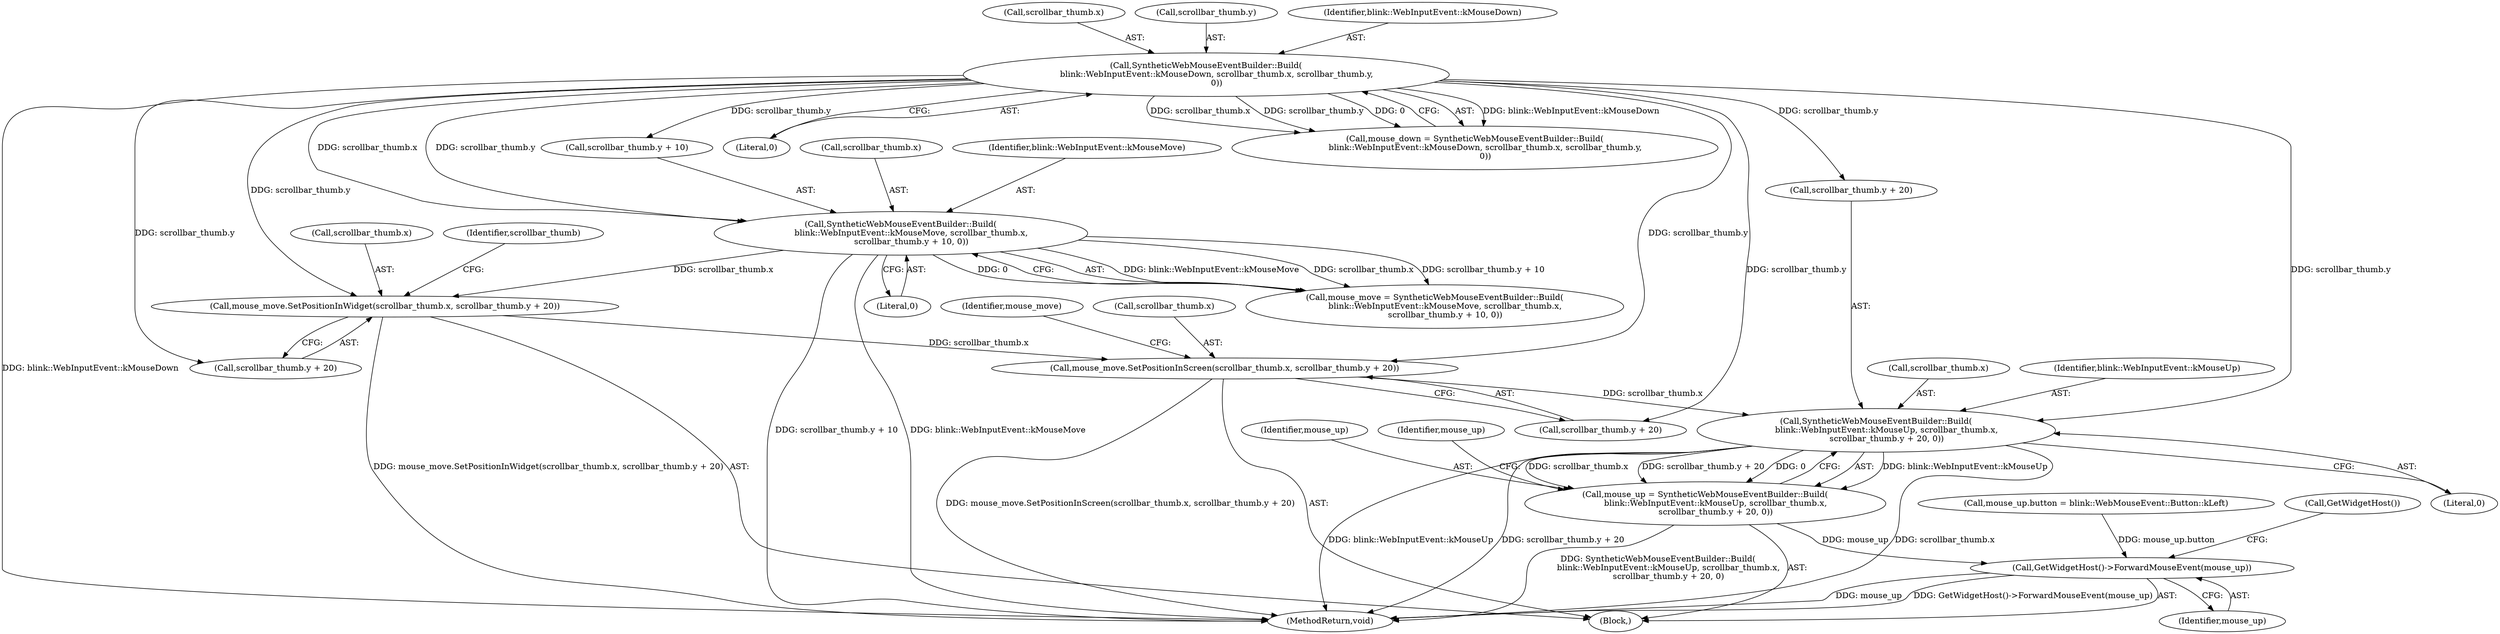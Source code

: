 digraph "1_Chrome_14f2111f9cec919a450115ce4914f228effca58e_1@API" {
"1000149" [label="(Call,mouse_move.SetPositionInWidget(scrollbar_thumb.x, scrollbar_thumb.y + 20))"];
"1000127" [label="(Call,SyntheticWebMouseEventBuilder::Build(\n        blink::WebInputEvent::kMouseMove, scrollbar_thumb.x,\n        scrollbar_thumb.y + 10, 0))"];
"1000106" [label="(Call,SyntheticWebMouseEventBuilder::Build(\n        blink::WebInputEvent::kMouseDown, scrollbar_thumb.x, scrollbar_thumb.y,\n        0))"];
"1000158" [label="(Call,mouse_move.SetPositionInScreen(scrollbar_thumb.x, scrollbar_thumb.y + 20))"];
"1000174" [label="(Call,SyntheticWebMouseEventBuilder::Build(\n        blink::WebInputEvent::kMouseUp, scrollbar_thumb.x,\n        scrollbar_thumb.y + 20, 0))"];
"1000172" [label="(Call,mouse_up = SyntheticWebMouseEventBuilder::Build(\n        blink::WebInputEvent::kMouseUp, scrollbar_thumb.x,\n        scrollbar_thumb.y + 20, 0))"];
"1000192" [label="(Call,GetWidgetHost()->ForwardMouseEvent(mouse_up))"];
"1000108" [label="(Call,scrollbar_thumb.x)"];
"1000184" [label="(Literal,0)"];
"1000111" [label="(Call,scrollbar_thumb.y)"];
"1000125" [label="(Call,mouse_move = SyntheticWebMouseEventBuilder::Build(\n        blink::WebInputEvent::kMouseMove, scrollbar_thumb.x,\n        scrollbar_thumb.y + 10, 0))"];
"1000106" [label="(Call,SyntheticWebMouseEventBuilder::Build(\n        blink::WebInputEvent::kMouseDown, scrollbar_thumb.x, scrollbar_thumb.y,\n        0))"];
"1000101" [label="(Block,)"];
"1000179" [label="(Call,scrollbar_thumb.y + 20)"];
"1000114" [label="(Literal,0)"];
"1000127" [label="(Call,SyntheticWebMouseEventBuilder::Build(\n        blink::WebInputEvent::kMouseMove, scrollbar_thumb.x,\n        scrollbar_thumb.y + 10, 0))"];
"1000174" [label="(Call,SyntheticWebMouseEventBuilder::Build(\n        blink::WebInputEvent::kMouseUp, scrollbar_thumb.x,\n        scrollbar_thumb.y + 20, 0))"];
"1000193" [label="(Identifier,mouse_up)"];
"1000173" [label="(Identifier,mouse_up)"];
"1000129" [label="(Call,scrollbar_thumb.x)"];
"1000137" [label="(Literal,0)"];
"1000168" [label="(Identifier,mouse_move)"];
"1000176" [label="(Call,scrollbar_thumb.x)"];
"1000150" [label="(Call,scrollbar_thumb.x)"];
"1000187" [label="(Identifier,mouse_up)"];
"1000159" [label="(Call,scrollbar_thumb.x)"];
"1000128" [label="(Identifier,blink::WebInputEvent::kMouseMove)"];
"1000149" [label="(Call,mouse_move.SetPositionInWidget(scrollbar_thumb.x, scrollbar_thumb.y + 20))"];
"1000175" [label="(Identifier,blink::WebInputEvent::kMouseUp)"];
"1000172" [label="(Call,mouse_up = SyntheticWebMouseEventBuilder::Build(\n        blink::WebInputEvent::kMouseUp, scrollbar_thumb.x,\n        scrollbar_thumb.y + 20, 0))"];
"1000192" [label="(Call,GetWidgetHost()->ForwardMouseEvent(mouse_up))"];
"1000158" [label="(Call,mouse_move.SetPositionInScreen(scrollbar_thumb.x, scrollbar_thumb.y + 20))"];
"1000195" [label="(Call,GetWidgetHost())"];
"1000107" [label="(Identifier,blink::WebInputEvent::kMouseDown)"];
"1000185" [label="(Call,mouse_up.button = blink::WebMouseEvent::Button::kLeft)"];
"1000261" [label="(MethodReturn,void)"];
"1000160" [label="(Identifier,scrollbar_thumb)"];
"1000162" [label="(Call,scrollbar_thumb.y + 20)"];
"1000104" [label="(Call,mouse_down = SyntheticWebMouseEventBuilder::Build(\n        blink::WebInputEvent::kMouseDown, scrollbar_thumb.x, scrollbar_thumb.y,\n        0))"];
"1000132" [label="(Call,scrollbar_thumb.y + 10)"];
"1000153" [label="(Call,scrollbar_thumb.y + 20)"];
"1000149" -> "1000101"  [label="AST: "];
"1000149" -> "1000153"  [label="CFG: "];
"1000150" -> "1000149"  [label="AST: "];
"1000153" -> "1000149"  [label="AST: "];
"1000160" -> "1000149"  [label="CFG: "];
"1000149" -> "1000261"  [label="DDG: mouse_move.SetPositionInWidget(scrollbar_thumb.x, scrollbar_thumb.y + 20)"];
"1000127" -> "1000149"  [label="DDG: scrollbar_thumb.x"];
"1000106" -> "1000149"  [label="DDG: scrollbar_thumb.y"];
"1000149" -> "1000158"  [label="DDG: scrollbar_thumb.x"];
"1000127" -> "1000125"  [label="AST: "];
"1000127" -> "1000137"  [label="CFG: "];
"1000128" -> "1000127"  [label="AST: "];
"1000129" -> "1000127"  [label="AST: "];
"1000132" -> "1000127"  [label="AST: "];
"1000137" -> "1000127"  [label="AST: "];
"1000125" -> "1000127"  [label="CFG: "];
"1000127" -> "1000261"  [label="DDG: scrollbar_thumb.y + 10"];
"1000127" -> "1000261"  [label="DDG: blink::WebInputEvent::kMouseMove"];
"1000127" -> "1000125"  [label="DDG: blink::WebInputEvent::kMouseMove"];
"1000127" -> "1000125"  [label="DDG: scrollbar_thumb.x"];
"1000127" -> "1000125"  [label="DDG: scrollbar_thumb.y + 10"];
"1000127" -> "1000125"  [label="DDG: 0"];
"1000106" -> "1000127"  [label="DDG: scrollbar_thumb.x"];
"1000106" -> "1000127"  [label="DDG: scrollbar_thumb.y"];
"1000106" -> "1000104"  [label="AST: "];
"1000106" -> "1000114"  [label="CFG: "];
"1000107" -> "1000106"  [label="AST: "];
"1000108" -> "1000106"  [label="AST: "];
"1000111" -> "1000106"  [label="AST: "];
"1000114" -> "1000106"  [label="AST: "];
"1000104" -> "1000106"  [label="CFG: "];
"1000106" -> "1000261"  [label="DDG: blink::WebInputEvent::kMouseDown"];
"1000106" -> "1000104"  [label="DDG: blink::WebInputEvent::kMouseDown"];
"1000106" -> "1000104"  [label="DDG: scrollbar_thumb.x"];
"1000106" -> "1000104"  [label="DDG: scrollbar_thumb.y"];
"1000106" -> "1000104"  [label="DDG: 0"];
"1000106" -> "1000132"  [label="DDG: scrollbar_thumb.y"];
"1000106" -> "1000153"  [label="DDG: scrollbar_thumb.y"];
"1000106" -> "1000158"  [label="DDG: scrollbar_thumb.y"];
"1000106" -> "1000162"  [label="DDG: scrollbar_thumb.y"];
"1000106" -> "1000174"  [label="DDG: scrollbar_thumb.y"];
"1000106" -> "1000179"  [label="DDG: scrollbar_thumb.y"];
"1000158" -> "1000101"  [label="AST: "];
"1000158" -> "1000162"  [label="CFG: "];
"1000159" -> "1000158"  [label="AST: "];
"1000162" -> "1000158"  [label="AST: "];
"1000168" -> "1000158"  [label="CFG: "];
"1000158" -> "1000261"  [label="DDG: mouse_move.SetPositionInScreen(scrollbar_thumb.x, scrollbar_thumb.y + 20)"];
"1000158" -> "1000174"  [label="DDG: scrollbar_thumb.x"];
"1000174" -> "1000172"  [label="AST: "];
"1000174" -> "1000184"  [label="CFG: "];
"1000175" -> "1000174"  [label="AST: "];
"1000176" -> "1000174"  [label="AST: "];
"1000179" -> "1000174"  [label="AST: "];
"1000184" -> "1000174"  [label="AST: "];
"1000172" -> "1000174"  [label="CFG: "];
"1000174" -> "1000261"  [label="DDG: scrollbar_thumb.y + 20"];
"1000174" -> "1000261"  [label="DDG: scrollbar_thumb.x"];
"1000174" -> "1000261"  [label="DDG: blink::WebInputEvent::kMouseUp"];
"1000174" -> "1000172"  [label="DDG: blink::WebInputEvent::kMouseUp"];
"1000174" -> "1000172"  [label="DDG: scrollbar_thumb.x"];
"1000174" -> "1000172"  [label="DDG: scrollbar_thumb.y + 20"];
"1000174" -> "1000172"  [label="DDG: 0"];
"1000172" -> "1000101"  [label="AST: "];
"1000173" -> "1000172"  [label="AST: "];
"1000187" -> "1000172"  [label="CFG: "];
"1000172" -> "1000261"  [label="DDG: SyntheticWebMouseEventBuilder::Build(\n        blink::WebInputEvent::kMouseUp, scrollbar_thumb.x,\n        scrollbar_thumb.y + 20, 0)"];
"1000172" -> "1000192"  [label="DDG: mouse_up"];
"1000192" -> "1000101"  [label="AST: "];
"1000192" -> "1000193"  [label="CFG: "];
"1000193" -> "1000192"  [label="AST: "];
"1000195" -> "1000192"  [label="CFG: "];
"1000192" -> "1000261"  [label="DDG: mouse_up"];
"1000192" -> "1000261"  [label="DDG: GetWidgetHost()->ForwardMouseEvent(mouse_up)"];
"1000185" -> "1000192"  [label="DDG: mouse_up.button"];
}

